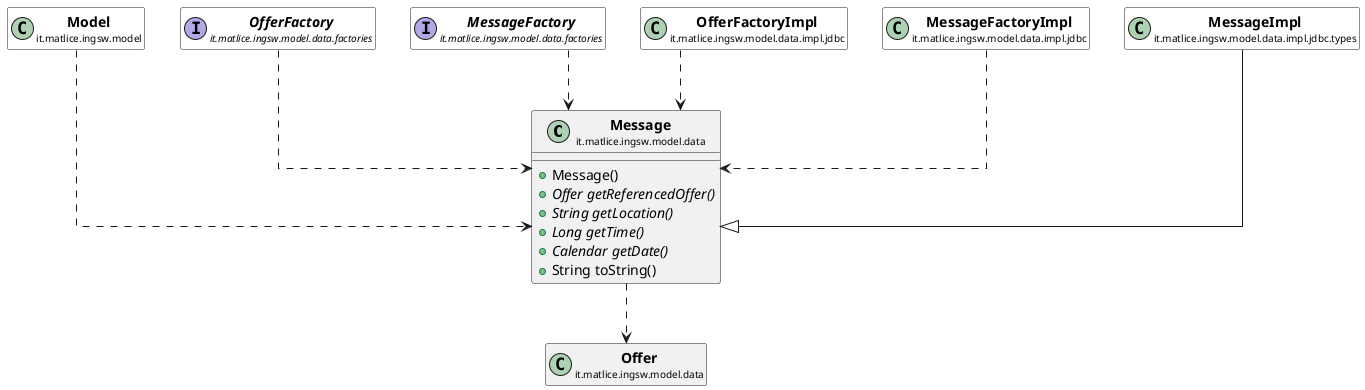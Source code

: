 @startuml

skinparam svgLinkTarget _parent
skinparam linetype ortho
set namespaceSeparator none
class "<b><size:14>Message</b>\n<size:10>it.matlice.ingsw.model.data" as it.matlice.ingsw.model.data.Message  [[../../../../../it/matlice/ingsw/model/data/Message.html{it.matlice.ingsw.model.data.Message}]] {
+Message()
{abstract} +Offer getReferencedOffer()
{abstract} +String getLocation()
{abstract} +Long getTime()
{abstract} +Calendar getDate()
+String toString()
}


class "<b><size:14>Model</b>\n<size:10>it.matlice.ingsw.model" as it.matlice.ingsw.model.Model  [[../../../../../it/matlice/ingsw/model/Model.html{it.matlice.ingsw.model.Model}]] #white {
}

hide it.matlice.ingsw.model.Model fields
hide it.matlice.ingsw.model.Model methods

it.matlice.ingsw.model.Model ..> it.matlice.ingsw.model.data.Message

class "<b><size:14>Offer</b>\n<size:10>it.matlice.ingsw.model.data" as it.matlice.ingsw.model.data.Offer  [[../../../../../it/matlice/ingsw/model/data/Offer.html{it.matlice.ingsw.model.data.Offer}]] {
}

hide it.matlice.ingsw.model.data.Offer fields
hide it.matlice.ingsw.model.data.Offer methods

it.matlice.ingsw.model.data.Message ..> it.matlice.ingsw.model.data.Offer


interface "<b><size:14>OfferFactory</b>\n<size:10>it.matlice.ingsw.model.data.factories" as it.matlice.ingsw.model.data.factories.OfferFactory  [[../../../../../it/matlice/ingsw/model/data/factories/OfferFactory.html{it.matlice.ingsw.model.data.factories.OfferFactory}]] #white {
}

hide it.matlice.ingsw.model.data.factories.OfferFactory fields
hide it.matlice.ingsw.model.data.factories.OfferFactory methods

it.matlice.ingsw.model.data.factories.OfferFactory ..> it.matlice.ingsw.model.data.Message

interface "<b><size:14>MessageFactory</b>\n<size:10>it.matlice.ingsw.model.data.factories" as it.matlice.ingsw.model.data.factories.MessageFactory  [[../../../../../it/matlice/ingsw/model/data/factories/MessageFactory.html{it.matlice.ingsw.model.data.factories.MessageFactory}]] #white {
}

hide it.matlice.ingsw.model.data.factories.MessageFactory fields
hide it.matlice.ingsw.model.data.factories.MessageFactory methods

it.matlice.ingsw.model.data.factories.MessageFactory ..> it.matlice.ingsw.model.data.Message

class "<b><size:14>OfferFactoryImpl</b>\n<size:10>it.matlice.ingsw.model.data.impl.jdbc" as it.matlice.ingsw.model.data.impl.jdbc.OfferFactoryImpl  [[../../../../../it/matlice/ingsw/model/data/impl/jdbc/OfferFactoryImpl.html{it.matlice.ingsw.model.data.impl.jdbc.OfferFactoryImpl}]] #white {
}

hide it.matlice.ingsw.model.data.impl.jdbc.OfferFactoryImpl fields
hide it.matlice.ingsw.model.data.impl.jdbc.OfferFactoryImpl methods

it.matlice.ingsw.model.data.impl.jdbc.OfferFactoryImpl ..> it.matlice.ingsw.model.data.Message

class "<b><size:14>MessageFactoryImpl</b>\n<size:10>it.matlice.ingsw.model.data.impl.jdbc" as it.matlice.ingsw.model.data.impl.jdbc.MessageFactoryImpl  [[../../../../../it/matlice/ingsw/model/data/impl/jdbc/MessageFactoryImpl.html{it.matlice.ingsw.model.data.impl.jdbc.MessageFactoryImpl}]] #white {
}

hide it.matlice.ingsw.model.data.impl.jdbc.MessageFactoryImpl fields
hide it.matlice.ingsw.model.data.impl.jdbc.MessageFactoryImpl methods

it.matlice.ingsw.model.data.impl.jdbc.MessageFactoryImpl ..> it.matlice.ingsw.model.data.Message

class "<b><size:14>MessageImpl</b>\n<size:10>it.matlice.ingsw.model.data.impl.jdbc.types" as it.matlice.ingsw.model.data.impl.jdbc.types.MessageImpl  [[../../../../../it/matlice/ingsw/model/data/impl/jdbc/types/MessageImpl.html{it.matlice.ingsw.model.data.impl.jdbc.types.MessageImpl}]] #white {
}

hide it.matlice.ingsw.model.data.impl.jdbc.types.MessageImpl fields
hide it.matlice.ingsw.model.data.impl.jdbc.types.MessageImpl methods

it.matlice.ingsw.model.data.impl.jdbc.types.MessageImpl --|> it.matlice.ingsw.model.data.Message


@enduml
